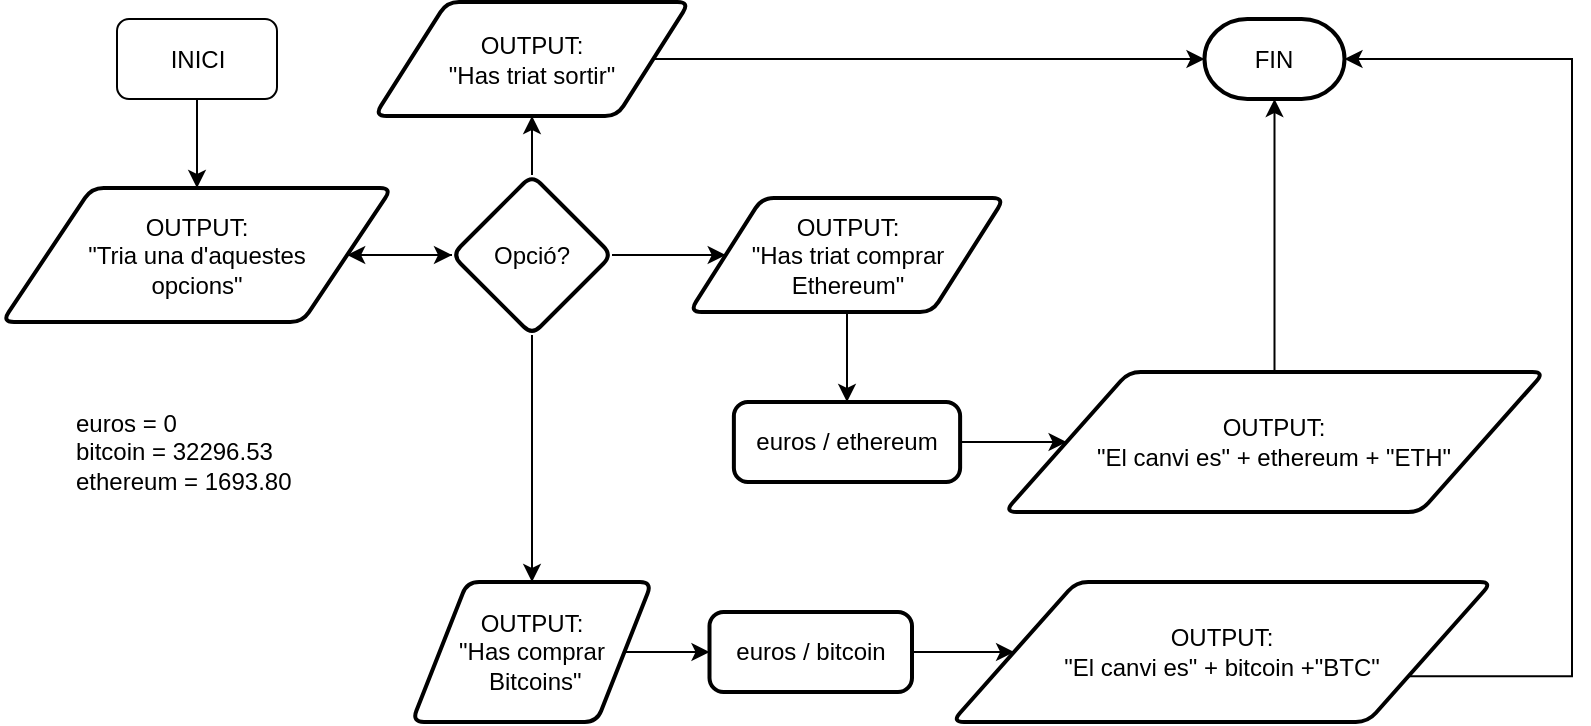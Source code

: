 <mxfile version="22.0.8" type="google">
  <diagram name="Página-1" id="MgNRt5TR2vQWsKFzcshd">
    <mxGraphModel grid="0" page="1" gridSize="10" guides="1" tooltips="1" connect="1" arrows="1" fold="1" pageScale="1" pageWidth="1169" pageHeight="827" math="0" shadow="0">
      <root>
        <mxCell id="0" />
        <mxCell id="1" parent="0" />
        <mxCell id="oWkSYgxMbNnpd8akfMKq-1" value="" style="edgeStyle=orthogonalEdgeStyle;rounded=0;orthogonalLoop=1;jettySize=auto;html=1;entryX=0.5;entryY=0;entryDx=0;entryDy=0;" edge="1" parent="1" source="oWkSYgxMbNnpd8akfMKq-2" target="oWkSYgxMbNnpd8akfMKq-4">
          <mxGeometry relative="1" as="geometry">
            <mxPoint x="262" y="226" as="targetPoint" />
          </mxGeometry>
        </mxCell>
        <mxCell id="oWkSYgxMbNnpd8akfMKq-2" value="INICI" style="rounded=1;whiteSpace=wrap;html=1;" vertex="1" parent="1">
          <mxGeometry x="169.5" y="151.5" width="80" height="40" as="geometry" />
        </mxCell>
        <mxCell id="N7fJAlpRT1N_-RScpPzj-2" value="" style="edgeStyle=orthogonalEdgeStyle;rounded=0;orthogonalLoop=1;jettySize=auto;html=1;" edge="1" parent="1" source="oWkSYgxMbNnpd8akfMKq-4" target="N7fJAlpRT1N_-RScpPzj-1">
          <mxGeometry relative="1" as="geometry" />
        </mxCell>
        <mxCell id="oWkSYgxMbNnpd8akfMKq-4" value="OUTPUT:&lt;br&gt;&quot;Tria una d&#39;aquestes &lt;br&gt;opcions&quot;" style="shape=parallelogram;html=1;strokeWidth=2;perimeter=parallelogramPerimeter;whiteSpace=wrap;rounded=1;arcSize=12;size=0.23;" vertex="1" parent="1">
          <mxGeometry x="112" y="236" width="195" height="67" as="geometry" />
        </mxCell>
        <mxCell id="oWkSYgxMbNnpd8akfMKq-20" value="FIN" style="strokeWidth=2;html=1;shape=mxgraph.flowchart.terminator;whiteSpace=wrap;" vertex="1" parent="1">
          <mxGeometry x="713.25" y="151.5" width="70" height="40" as="geometry" />
        </mxCell>
        <mxCell id="N7fJAlpRT1N_-RScpPzj-11" style="edgeStyle=orthogonalEdgeStyle;rounded=0;orthogonalLoop=1;jettySize=auto;html=1;exitX=0;exitY=0.5;exitDx=0;exitDy=0;entryX=1;entryY=0.5;entryDx=0;entryDy=0;" edge="1" parent="1" source="N7fJAlpRT1N_-RScpPzj-1" target="oWkSYgxMbNnpd8akfMKq-4">
          <mxGeometry relative="1" as="geometry" />
        </mxCell>
        <mxCell id="N7fJAlpRT1N_-RScpPzj-13" style="edgeStyle=orthogonalEdgeStyle;rounded=0;orthogonalLoop=1;jettySize=auto;html=1;exitX=0.5;exitY=0;exitDx=0;exitDy=0;entryX=0.5;entryY=1;entryDx=0;entryDy=0;" edge="1" parent="1" source="N7fJAlpRT1N_-RScpPzj-1" target="N7fJAlpRT1N_-RScpPzj-12">
          <mxGeometry relative="1" as="geometry" />
        </mxCell>
        <mxCell id="N7fJAlpRT1N_-RScpPzj-18" style="edgeStyle=orthogonalEdgeStyle;rounded=0;orthogonalLoop=1;jettySize=auto;html=1;exitX=0.5;exitY=1;exitDx=0;exitDy=0;entryX=0.5;entryY=0;entryDx=0;entryDy=0;" edge="1" parent="1" source="N7fJAlpRT1N_-RScpPzj-1" target="N7fJAlpRT1N_-RScpPzj-17">
          <mxGeometry relative="1" as="geometry" />
        </mxCell>
        <mxCell id="N7fJAlpRT1N_-RScpPzj-20" style="edgeStyle=orthogonalEdgeStyle;rounded=0;orthogonalLoop=1;jettySize=auto;html=1;exitX=1;exitY=0.5;exitDx=0;exitDy=0;entryX=0;entryY=0.5;entryDx=0;entryDy=0;" edge="1" parent="1" source="N7fJAlpRT1N_-RScpPzj-1" target="N7fJAlpRT1N_-RScpPzj-19">
          <mxGeometry relative="1" as="geometry" />
        </mxCell>
        <mxCell id="N7fJAlpRT1N_-RScpPzj-1" value="Opció?" style="rhombus;whiteSpace=wrap;html=1;strokeWidth=2;rounded=1;arcSize=12;" vertex="1" parent="1">
          <mxGeometry x="337" y="229.5" width="80" height="80" as="geometry" />
        </mxCell>
        <mxCell id="N7fJAlpRT1N_-RScpPzj-12" value="OUTPUT:&lt;br&gt;&quot;Has triat sortir&quot;" style="shape=parallelogram;html=1;strokeWidth=2;perimeter=parallelogramPerimeter;whiteSpace=wrap;rounded=1;arcSize=12;size=0.23;" vertex="1" parent="1">
          <mxGeometry x="298.25" y="143" width="157.5" height="57" as="geometry" />
        </mxCell>
        <mxCell id="N7fJAlpRT1N_-RScpPzj-14" style="edgeStyle=orthogonalEdgeStyle;rounded=0;orthogonalLoop=1;jettySize=auto;html=1;exitX=1;exitY=0.5;exitDx=0;exitDy=0;entryX=0;entryY=0.5;entryDx=0;entryDy=0;entryPerimeter=0;" edge="1" parent="1" source="N7fJAlpRT1N_-RScpPzj-12" target="oWkSYgxMbNnpd8akfMKq-20">
          <mxGeometry relative="1" as="geometry" />
        </mxCell>
        <mxCell id="N7fJAlpRT1N_-RScpPzj-25" style="edgeStyle=orthogonalEdgeStyle;rounded=0;orthogonalLoop=1;jettySize=auto;html=1;exitX=1;exitY=0.5;exitDx=0;exitDy=0;entryX=0;entryY=0.5;entryDx=0;entryDy=0;" edge="1" parent="1" source="N7fJAlpRT1N_-RScpPzj-16" target="N7fJAlpRT1N_-RScpPzj-24">
          <mxGeometry relative="1" as="geometry" />
        </mxCell>
        <mxCell id="N7fJAlpRT1N_-RScpPzj-16" value="euros / bitcoin" style="rounded=1;whiteSpace=wrap;html=1;absoluteArcSize=1;arcSize=14;strokeWidth=2;" vertex="1" parent="1">
          <mxGeometry x="465.75" y="448" width="101.25" height="40" as="geometry" />
        </mxCell>
        <mxCell id="N7fJAlpRT1N_-RScpPzj-23" style="edgeStyle=orthogonalEdgeStyle;rounded=0;orthogonalLoop=1;jettySize=auto;html=1;exitX=1;exitY=0.5;exitDx=0;exitDy=0;entryX=0;entryY=0.5;entryDx=0;entryDy=0;" edge="1" parent="1" source="N7fJAlpRT1N_-RScpPzj-17" target="N7fJAlpRT1N_-RScpPzj-16">
          <mxGeometry relative="1" as="geometry" />
        </mxCell>
        <mxCell id="N7fJAlpRT1N_-RScpPzj-17" value="OUTPUT:&lt;br&gt;&quot;Has comprar&lt;br&gt;&amp;nbsp;Bitcoins&quot;" style="shape=parallelogram;html=1;strokeWidth=2;perimeter=parallelogramPerimeter;whiteSpace=wrap;rounded=1;arcSize=12;size=0.23;" vertex="1" parent="1">
          <mxGeometry x="317" y="433" width="120" height="70" as="geometry" />
        </mxCell>
        <mxCell id="N7fJAlpRT1N_-RScpPzj-27" style="edgeStyle=orthogonalEdgeStyle;rounded=0;orthogonalLoop=1;jettySize=auto;html=1;exitX=0.5;exitY=1;exitDx=0;exitDy=0;entryX=0.5;entryY=0;entryDx=0;entryDy=0;" edge="1" parent="1" source="N7fJAlpRT1N_-RScpPzj-19" target="N7fJAlpRT1N_-RScpPzj-26">
          <mxGeometry relative="1" as="geometry" />
        </mxCell>
        <mxCell id="N7fJAlpRT1N_-RScpPzj-19" value="OUTPUT:&lt;br&gt;&quot;Has triat comprar &lt;br&gt;Ethereum&quot;" style="shape=parallelogram;html=1;strokeWidth=2;perimeter=parallelogramPerimeter;whiteSpace=wrap;rounded=1;arcSize=12;size=0.23;" vertex="1" parent="1">
          <mxGeometry x="455.75" y="241" width="157.5" height="57" as="geometry" />
        </mxCell>
        <mxCell id="N7fJAlpRT1N_-RScpPzj-22" value="euros = 0&lt;br&gt;bitcoin =&amp;nbsp;32296.53&lt;br&gt;ethereum = 1693.80" style="text;strokeColor=none;align=left;fillColor=none;html=1;verticalAlign=middle;whiteSpace=wrap;rounded=0;" vertex="1" parent="1">
          <mxGeometry x="147" y="343" width="120" height="50" as="geometry" />
        </mxCell>
        <mxCell id="N7fJAlpRT1N_-RScpPzj-24" value="OUTPUT:&lt;br&gt;&quot;El canvi es&quot; + bitcoin +&quot;BTC&quot;" style="shape=parallelogram;html=1;strokeWidth=2;perimeter=parallelogramPerimeter;whiteSpace=wrap;rounded=1;arcSize=12;size=0.23;" vertex="1" parent="1">
          <mxGeometry x="587" y="433" width="270" height="70" as="geometry" />
        </mxCell>
        <mxCell id="N7fJAlpRT1N_-RScpPzj-29" style="edgeStyle=orthogonalEdgeStyle;rounded=0;orthogonalLoop=1;jettySize=auto;html=1;exitX=1;exitY=0.5;exitDx=0;exitDy=0;entryX=0;entryY=0.5;entryDx=0;entryDy=0;" edge="1" parent="1" source="N7fJAlpRT1N_-RScpPzj-26" target="N7fJAlpRT1N_-RScpPzj-28">
          <mxGeometry relative="1" as="geometry" />
        </mxCell>
        <mxCell id="N7fJAlpRT1N_-RScpPzj-26" value="euros / ethereum" style="rounded=1;whiteSpace=wrap;html=1;absoluteArcSize=1;arcSize=14;strokeWidth=2;" vertex="1" parent="1">
          <mxGeometry x="477.94" y="343" width="113.12" height="40" as="geometry" />
        </mxCell>
        <mxCell id="N7fJAlpRT1N_-RScpPzj-28" value="OUTPUT:&lt;br&gt;&quot;El canvi es&quot; + ethereum + &quot;ETH&quot;" style="shape=parallelogram;html=1;strokeWidth=2;perimeter=parallelogramPerimeter;whiteSpace=wrap;rounded=1;arcSize=12;size=0.23;" vertex="1" parent="1">
          <mxGeometry x="613.25" y="328" width="270" height="70" as="geometry" />
        </mxCell>
        <mxCell id="N7fJAlpRT1N_-RScpPzj-30" style="edgeStyle=orthogonalEdgeStyle;rounded=0;orthogonalLoop=1;jettySize=auto;html=1;exitX=0.5;exitY=0;exitDx=0;exitDy=0;entryX=0.5;entryY=1;entryDx=0;entryDy=0;entryPerimeter=0;" edge="1" parent="1" source="N7fJAlpRT1N_-RScpPzj-28" target="oWkSYgxMbNnpd8akfMKq-20">
          <mxGeometry relative="1" as="geometry" />
        </mxCell>
        <mxCell id="N7fJAlpRT1N_-RScpPzj-31" style="edgeStyle=orthogonalEdgeStyle;rounded=0;orthogonalLoop=1;jettySize=auto;html=1;exitX=1;exitY=0.75;exitDx=0;exitDy=0;entryX=1;entryY=0.5;entryDx=0;entryDy=0;entryPerimeter=0;" edge="1" parent="1" source="N7fJAlpRT1N_-RScpPzj-24" target="oWkSYgxMbNnpd8akfMKq-20">
          <mxGeometry relative="1" as="geometry">
            <Array as="points">
              <mxPoint x="897" y="480" />
              <mxPoint x="897" y="172" />
            </Array>
          </mxGeometry>
        </mxCell>
      </root>
    </mxGraphModel>
  </diagram>
</mxfile>

